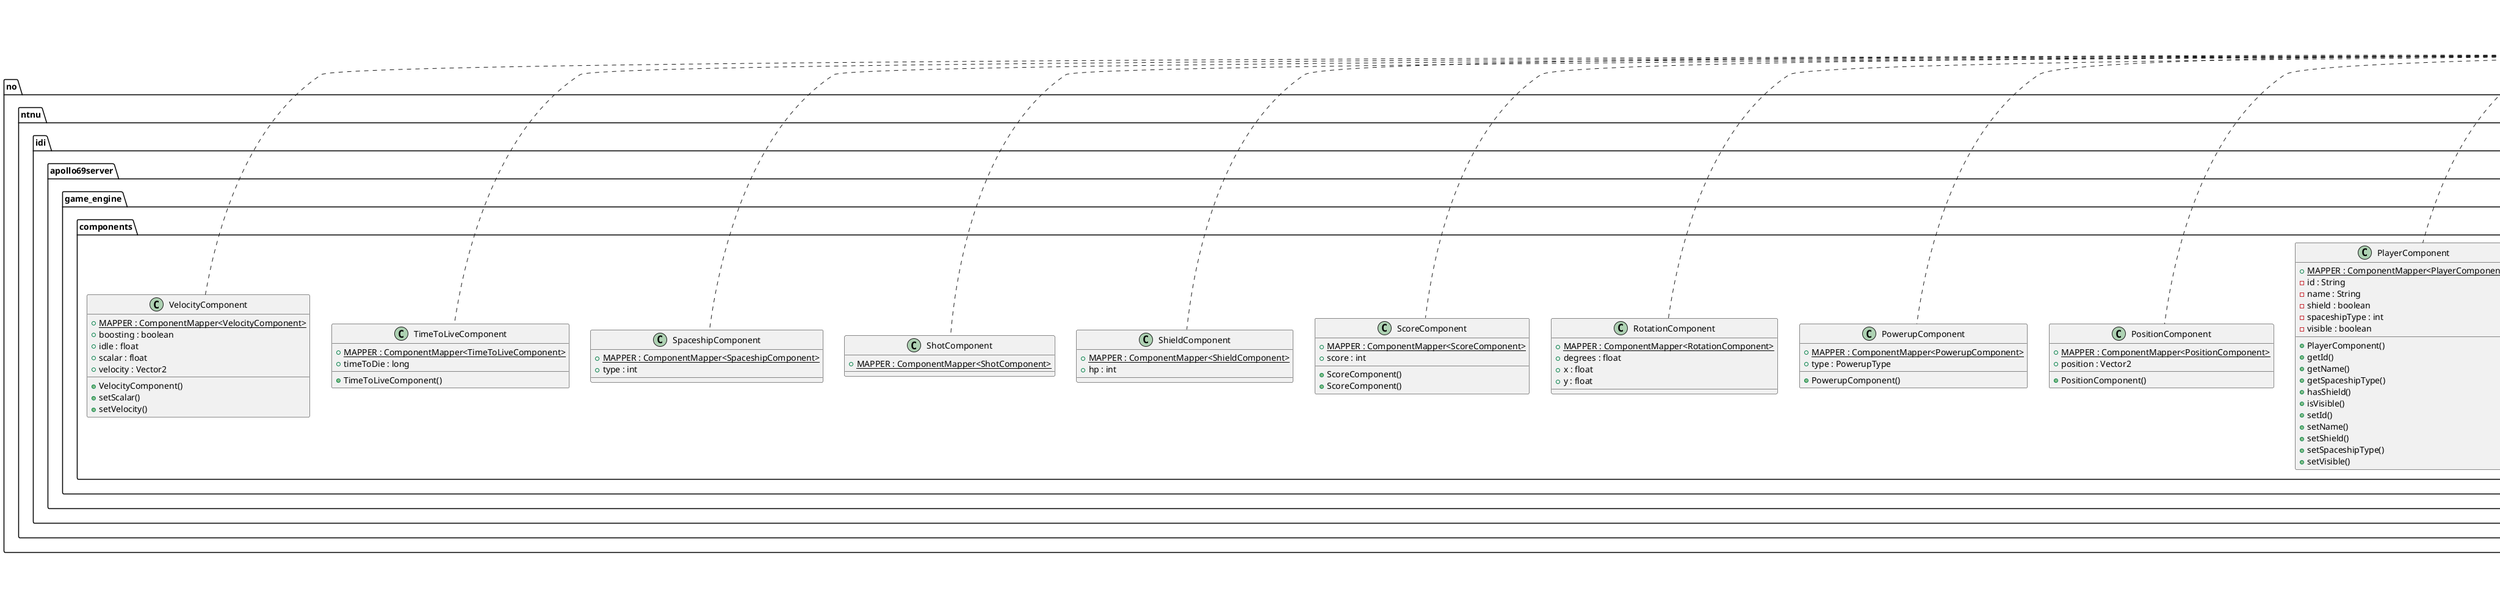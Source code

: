 @startuml

title __COMPONENTS's Class Diagram__\n

  namespace no.ntnu.idi.apollo69server {
    namespace game_engine {
      namespace components {
        class no.ntnu.idi.apollo69server.game_engine.components.AsteroidComponent {
            {static} + MAPPER : ComponentMapper<AsteroidComponent>
        }
      }
    }
  }
  

  namespace no.ntnu.idi.apollo69server {
    namespace game_engine {
      namespace components {
        class no.ntnu.idi.apollo69server.game_engine.components.AttackingComponent {
            {static} + MAPPER : ComponentMapper<AttackingComponent>
            + shooting : boolean
            + shotDamage : float
            + shotRadius : float
            + AttackingComponent()
        }
      }
    }
  }
  

  namespace no.ntnu.idi.apollo69server {
    namespace game_engine {
      namespace components {
        class no.ntnu.idi.apollo69server.game_engine.components.BoundsComponent {
            {static} + MAPPER : ComponentMapper<BoundsComponent>
            + circle : Circle
            + dimensions : Vector2
            + BoundsComponent()
            + BoundsComponent()
            + getPosition()
        }
      }
    }
  }
  

  namespace no.ntnu.idi.apollo69server {
    namespace game_engine {
      namespace components {
        class no.ntnu.idi.apollo69server.game_engine.components.DamageComponent {
            {static} + MAPPER : ComponentMapper<DamageComponent>
            + damage : float
            + owner : String
            + DamageComponent()
        }
      }
    }
  }
  

  namespace no.ntnu.idi.apollo69server {
    namespace game_engine {
      namespace components {
        class no.ntnu.idi.apollo69server.game_engine.components.EnergyComponent {
            {static} + MAPPER : ComponentMapper<EnergyComponent>
            + energy : int
        }
      }
    }
  }
  

  namespace no.ntnu.idi.apollo69server {
    namespace game_engine {
      namespace components {
        class no.ntnu.idi.apollo69server.game_engine.components.ExplosionComponent {
            {static} + MAPPER : ComponentMapper<ExplosionComponent>
            + startTime : long
            + ExplosionComponent()
        }
      }
    }
  }
  

  namespace no.ntnu.idi.apollo69server {
    namespace game_engine {
      namespace components {
        class no.ntnu.idi.apollo69server.game_engine.components.GemComponent {
            {static} + MAPPER : ComponentMapper<GemComponent>
            + type : GemType
        }
      }
    }
  }
  

  namespace no.ntnu.idi.apollo69server {
    namespace game_engine {
      namespace components {
        class no.ntnu.idi.apollo69server.game_engine.components.HealthComponent {
            {static} + MAPPER : ComponentMapper<HealthComponent>
            + hp : float
            + owner : String
            + HealthComponent()
        }
      }
    }
  }
  

  namespace no.ntnu.idi.apollo69server {
    namespace game_engine {
      namespace components {
        class no.ntnu.idi.apollo69server.game_engine.components.HealthPowerupComponent {
            {static} + MAPPER : ComponentMapper<HealthPowerupComponent>
            + previousHealth : float
            + time : Instant
            + HealthPowerupComponent()
        }
      }
    }
  }
  

  namespace no.ntnu.idi.apollo69server {
    namespace game_engine {
      namespace components {
        class no.ntnu.idi.apollo69server.game_engine.components.InvisibleComponent {
            {static} + MAPPER : ComponentMapper<InvisibleComponent>
            + time : Instant
        }
      }
    }
  }
  

  namespace no.ntnu.idi.apollo69server {
    namespace game_engine {
      namespace components {
        class no.ntnu.idi.apollo69server.game_engine.components.NetworkPlayerComponent {
            {static} + MAPPER : ComponentMapper<NetworkPlayerComponent>
            - playerConnection : PlayerConnection
            + NetworkPlayerComponent()
            + getPlayerConnection()
            + setPlayerConnection()
        }
      }
    }
  }
  

  namespace no.ntnu.idi.apollo69server {
    namespace game_engine {
      namespace components {
        class no.ntnu.idi.apollo69server.game_engine.components.PickupComponent {
            {static} + MAPPER : ComponentMapper<PickupComponent>
        }
      }
    }
  }
  

  namespace no.ntnu.idi.apollo69server {
    namespace game_engine {
      namespace components {
        class no.ntnu.idi.apollo69server.game_engine.components.PlayerComponent {
            {static} + MAPPER : ComponentMapper<PlayerComponent>
            - id : String
            - name : String
            - shield : boolean
            - spaceshipType : int
            - visible : boolean
            + PlayerComponent()
            + getId()
            + getName()
            + getSpaceshipType()
            + hasShield()
            + isVisible()
            + setId()
            + setName()
            + setShield()
            + setSpaceshipType()
            + setVisible()
        }
      }
    }
  }
  

  namespace no.ntnu.idi.apollo69server {
    namespace game_engine {
      namespace components {
        class no.ntnu.idi.apollo69server.game_engine.components.PositionComponent {
            {static} + MAPPER : ComponentMapper<PositionComponent>
            + position : Vector2
            + PositionComponent()
        }
      }
    }
  }
  

  namespace no.ntnu.idi.apollo69server {
    namespace game_engine {
      namespace components {
        class no.ntnu.idi.apollo69server.game_engine.components.PowerupComponent {
            {static} + MAPPER : ComponentMapper<PowerupComponent>
            + type : PowerupType
            + PowerupComponent()
        }
      }
    }
  }
  

  namespace no.ntnu.idi.apollo69server {
    namespace game_engine {
      namespace components {
        class no.ntnu.idi.apollo69server.game_engine.components.RotationComponent {
            {static} + MAPPER : ComponentMapper<RotationComponent>
            + degrees : float
            + x : float
            + y : float
        }
      }
    }
  }
  

  namespace no.ntnu.idi.apollo69server {
    namespace game_engine {
      namespace components {
        class no.ntnu.idi.apollo69server.game_engine.components.ScoreComponent {
            {static} + MAPPER : ComponentMapper<ScoreComponent>
            + score : int
            + ScoreComponent()
            + ScoreComponent()
        }
      }
    }
  }
  

  namespace no.ntnu.idi.apollo69server {
    namespace game_engine {
      namespace components {
        class no.ntnu.idi.apollo69server.game_engine.components.ShieldComponent {
            {static} + MAPPER : ComponentMapper<ShieldComponent>
            + hp : int
        }
      }
    }
  }
  

  namespace no.ntnu.idi.apollo69server {
    namespace game_engine {
      namespace components {
        class no.ntnu.idi.apollo69server.game_engine.components.ShotComponent {
            {static} + MAPPER : ComponentMapper<ShotComponent>
        }
      }
    }
  }
  

  namespace no.ntnu.idi.apollo69server {
    namespace game_engine {
      namespace components {
        class no.ntnu.idi.apollo69server.game_engine.components.SpaceshipComponent {
            {static} + MAPPER : ComponentMapper<SpaceshipComponent>
            + type : int
        }
      }
    }
  }
  

  namespace no.ntnu.idi.apollo69server {
    namespace game_engine {
      namespace components {
        class no.ntnu.idi.apollo69server.game_engine.components.TimeToLiveComponent {
            {static} + MAPPER : ComponentMapper<TimeToLiveComponent>
            + timeToDie : long
            + TimeToLiveComponent()
        }
      }
    }
  }
  

  namespace no.ntnu.idi.apollo69server {
    namespace game_engine {
      namespace components {
        class no.ntnu.idi.apollo69server.game_engine.components.VelocityComponent {
            {static} + MAPPER : ComponentMapper<VelocityComponent>
            + boosting : boolean
            + idle : float
            + scalar : float
            + velocity : Vector2
            + VelocityComponent()
            + setScalar()
            + setVelocity()
        }
      }
    }
  }
  

  no.ntnu.idi.apollo69server.game_engine.components.AsteroidComponent .up.|> Component
  no.ntnu.idi.apollo69server.game_engine.components.AttackingComponent .up.|> Component
  no.ntnu.idi.apollo69server.game_engine.components.BoundsComponent .up.|> Component
  no.ntnu.idi.apollo69server.game_engine.components.DamageComponent .up.|> Component
  no.ntnu.idi.apollo69server.game_engine.components.EnergyComponent .up.|> Component
  no.ntnu.idi.apollo69server.game_engine.components.ExplosionComponent .up.|> Component
  no.ntnu.idi.apollo69server.game_engine.components.GemComponent .up.|> Component
  no.ntnu.idi.apollo69server.game_engine.components.HealthComponent .up.|> Component
  no.ntnu.idi.apollo69server.game_engine.components.HealthPowerupComponent .up.|> Component
  no.ntnu.idi.apollo69server.game_engine.components.InvisibleComponent .up.|> Component
  no.ntnu.idi.apollo69server.game_engine.components.NetworkPlayerComponent .up.|> Component
  no.ntnu.idi.apollo69server.game_engine.components.PickupComponent .up.|> Component
  no.ntnu.idi.apollo69server.game_engine.components.PlayerComponent .up.|> Component
  no.ntnu.idi.apollo69server.game_engine.components.PositionComponent .up.|> Component
  no.ntnu.idi.apollo69server.game_engine.components.PowerupComponent .up.|> Component
  no.ntnu.idi.apollo69server.game_engine.components.RotationComponent .up.|> Component
  no.ntnu.idi.apollo69server.game_engine.components.ScoreComponent .up.|> Component
  no.ntnu.idi.apollo69server.game_engine.components.ShieldComponent .up.|> Component
  no.ntnu.idi.apollo69server.game_engine.components.ShotComponent .up.|> Component
  no.ntnu.idi.apollo69server.game_engine.components.SpaceshipComponent .up.|> Component
  no.ntnu.idi.apollo69server.game_engine.components.TimeToLiveComponent .up.|> Component
  no.ntnu.idi.apollo69server.game_engine.components.VelocityComponent .up.|> Component


right footer


PlantUML diagram generated by SketchIt! (https://bitbucket.org/pmesmeur/sketch.it)
For more information about this tool, please contact philippe.mesmeur@gmail.com
endfooter

@enduml
